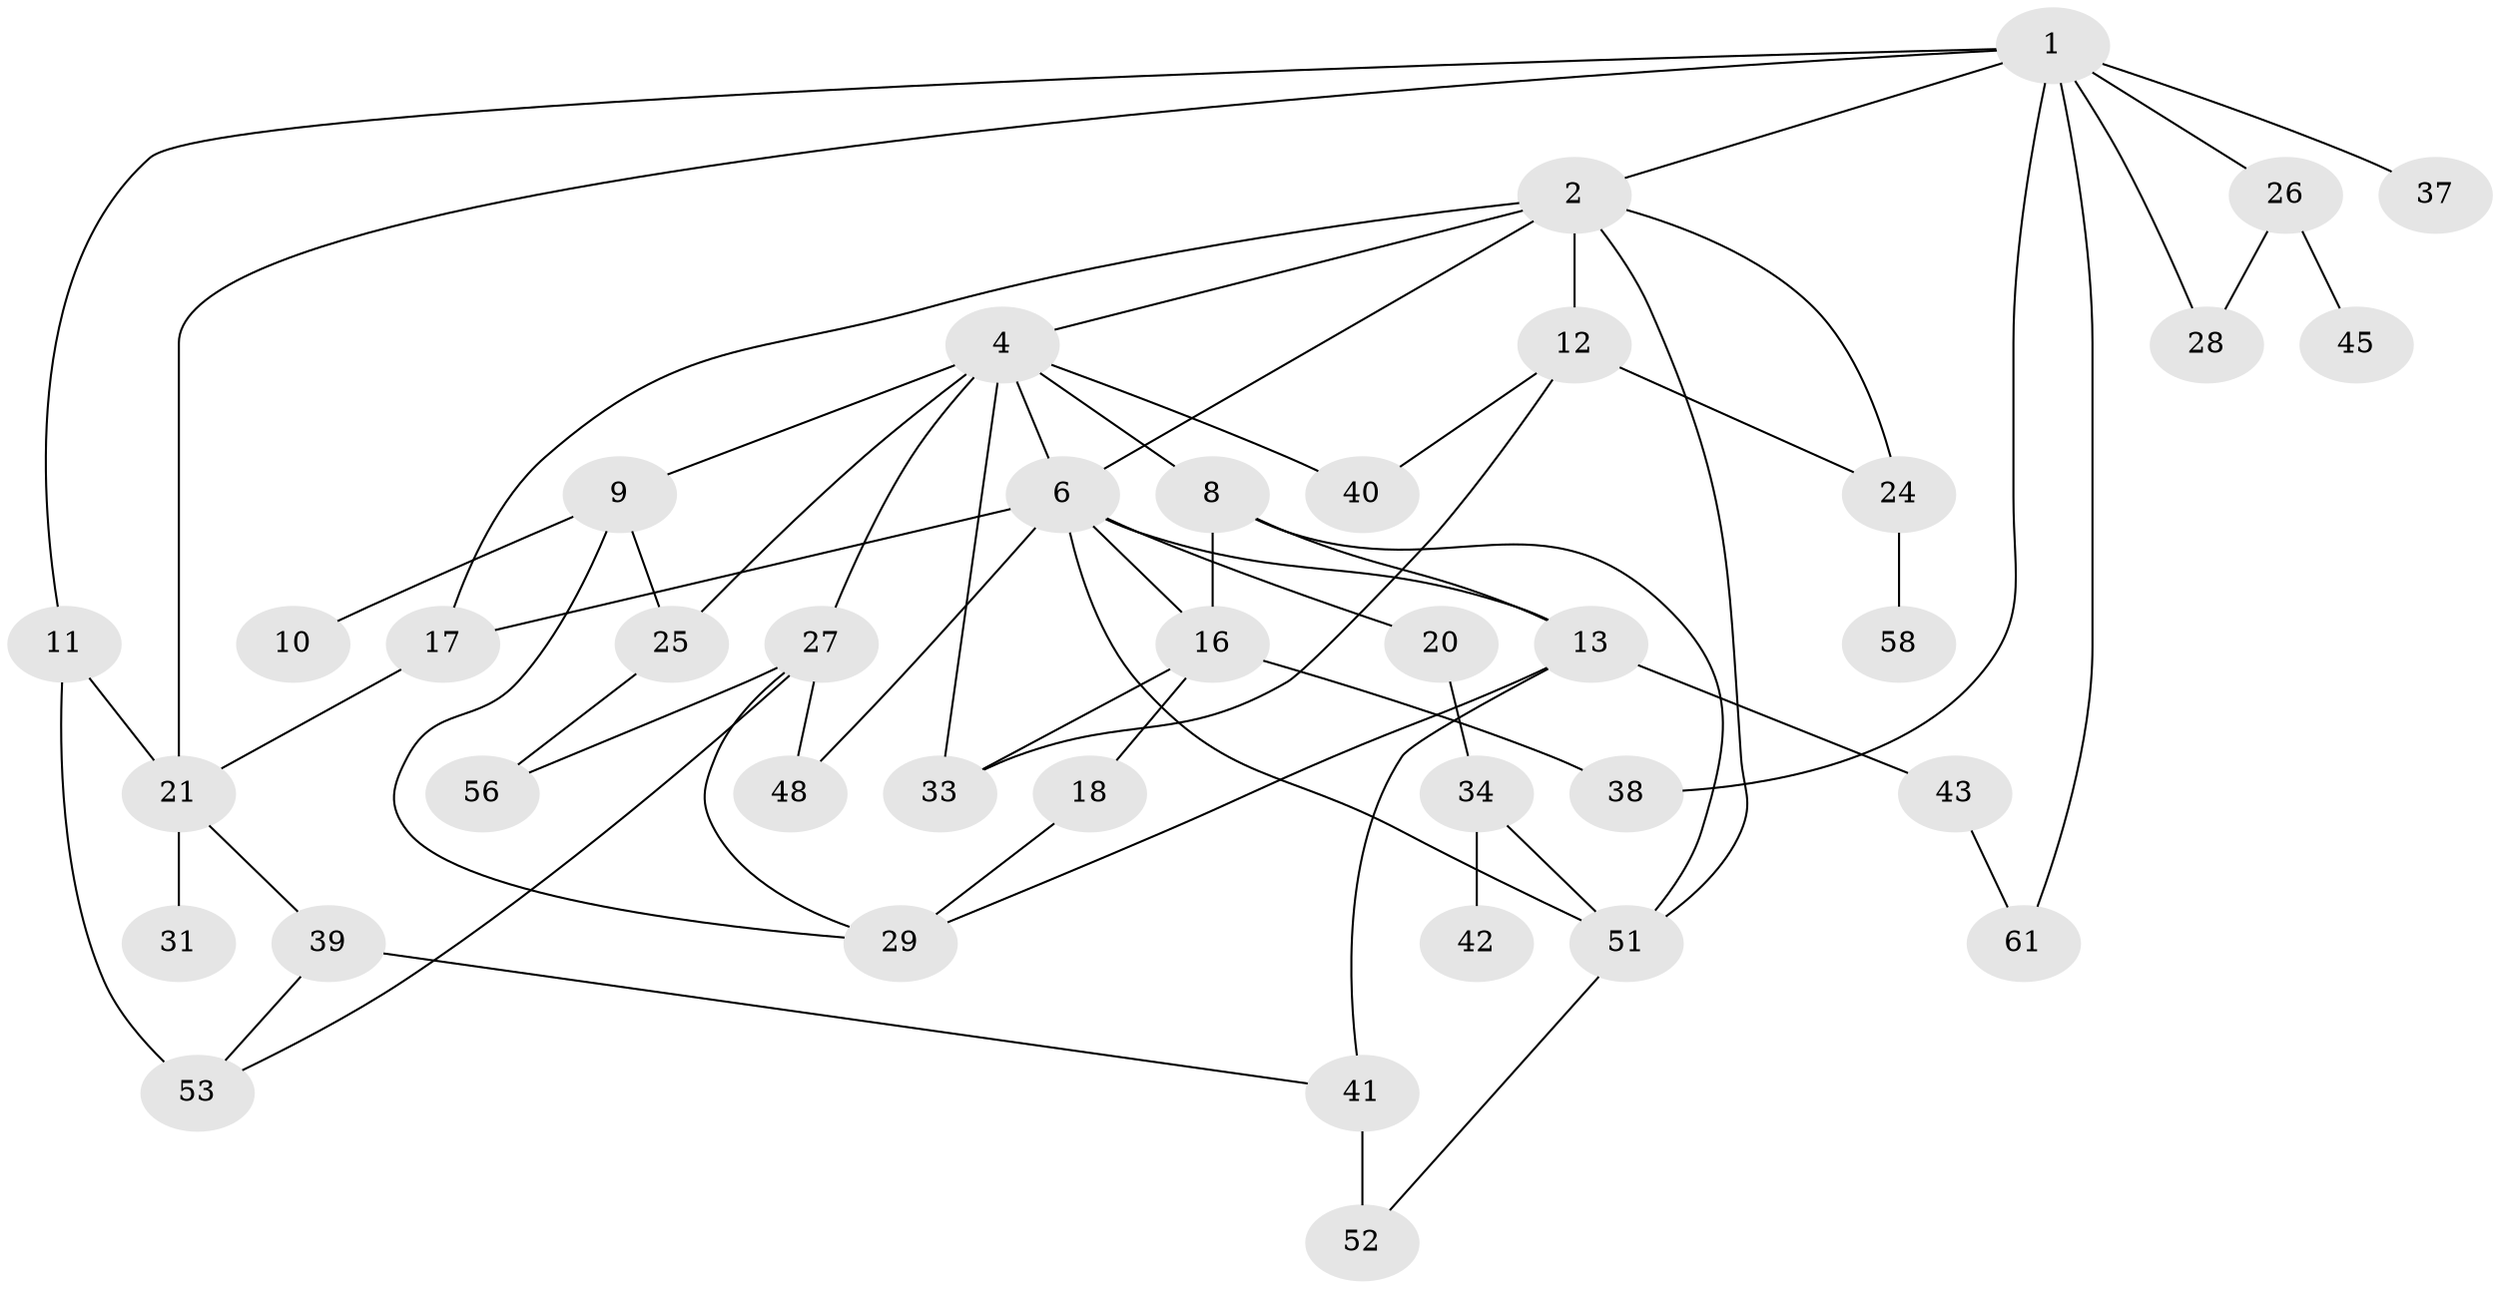 // Generated by graph-tools (version 1.1) at 2025/23/03/03/25 07:23:31]
// undirected, 39 vertices, 64 edges
graph export_dot {
graph [start="1"]
  node [color=gray90,style=filled];
  1 [super="+15"];
  2 [super="+3"];
  4 [super="+5"];
  6 [super="+7"];
  8 [super="+19"];
  9 [super="+47"];
  10 [super="+23"];
  11 [super="+46"];
  12 [super="+22"];
  13 [super="+14"];
  16 [super="+54"];
  17;
  18;
  20 [super="+57"];
  21 [super="+59"];
  24 [super="+35"];
  25 [super="+36"];
  26 [super="+44"];
  27 [super="+30"];
  28;
  29 [super="+32"];
  31;
  33 [super="+55"];
  34 [super="+49"];
  37;
  38;
  39;
  40;
  41 [super="+50"];
  42;
  43 [super="+60"];
  45;
  48 [super="+62"];
  51;
  52;
  53 [super="+63"];
  56;
  58;
  61;
  1 -- 2;
  1 -- 11;
  1 -- 38;
  1 -- 61;
  1 -- 21;
  1 -- 37;
  1 -- 26;
  1 -- 28;
  2 -- 4;
  2 -- 6;
  2 -- 12;
  2 -- 17;
  2 -- 24;
  2 -- 51;
  4 -- 8;
  4 -- 25;
  4 -- 27;
  4 -- 33;
  4 -- 6;
  4 -- 40;
  4 -- 9;
  6 -- 16;
  6 -- 48;
  6 -- 17;
  6 -- 51;
  6 -- 20;
  6 -- 13;
  8 -- 13;
  8 -- 51;
  8 -- 16;
  9 -- 10;
  9 -- 29;
  9 -- 25;
  11 -- 53 [weight=2];
  11 -- 21 [weight=2];
  12 -- 24 [weight=2];
  12 -- 33;
  12 -- 40;
  13 -- 43;
  13 -- 41;
  13 -- 29;
  16 -- 18;
  16 -- 38;
  16 -- 33;
  17 -- 21;
  18 -- 29;
  20 -- 34;
  21 -- 31;
  21 -- 39;
  24 -- 58;
  25 -- 56;
  26 -- 28;
  26 -- 45;
  27 -- 48;
  27 -- 56;
  27 -- 53;
  27 -- 29;
  34 -- 42;
  34 -- 51;
  39 -- 41;
  39 -- 53;
  41 -- 52 [weight=2];
  43 -- 61;
  51 -- 52;
}
